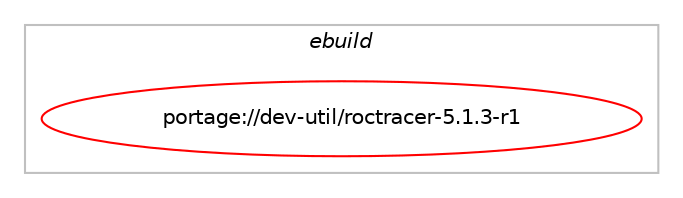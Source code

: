 digraph prolog {

# *************
# Graph options
# *************

newrank=true;
concentrate=true;
compound=true;
graph [rankdir=LR,fontname=Helvetica,fontsize=10,ranksep=1.5];#, ranksep=2.5, nodesep=0.2];
edge  [arrowhead=vee];
node  [fontname=Helvetica,fontsize=10];

# **********
# The ebuild
# **********

subgraph cluster_leftcol {
color=gray;
rank=same;
label=<<i>ebuild</i>>;
id [label="portage://dev-util/roctracer-5.1.3-r1", color=red, width=4, href="../dev-util/roctracer-5.1.3-r1.svg"];
}

# ****************
# The dependencies
# ****************

subgraph cluster_midcol {
color=gray;
label=<<i>dependencies</i>>;
subgraph cluster_compile {
fillcolor="#eeeeee";
style=filled;
label=<<i>compile</i>>;
# *** BEGIN UNKNOWN DEPENDENCY TYPE (TODO) ***
# id -> package_dependency(portage://dev-util/roctracer-5.1.3-r1,install,no,dev-libs,rocr-runtime,none,[,,],[slot(0),subslot(5.1)],[])
# *** END UNKNOWN DEPENDENCY TYPE (TODO) ***

# *** BEGIN UNKNOWN DEPENDENCY TYPE (TODO) ***
# id -> package_dependency(portage://dev-util/roctracer-5.1.3-r1,install,no,dev-util,hip,none,[,,],[slot(0),subslot(5.1)],[])
# *** END UNKNOWN DEPENDENCY TYPE (TODO) ***

}
subgraph cluster_compileandrun {
fillcolor="#eeeeee";
style=filled;
label=<<i>compile and run</i>>;
}
subgraph cluster_run {
fillcolor="#eeeeee";
style=filled;
label=<<i>run</i>>;
# *** BEGIN UNKNOWN DEPENDENCY TYPE (TODO) ***
# id -> package_dependency(portage://dev-util/roctracer-5.1.3-r1,run,no,dev-libs,rocr-runtime,none,[,,],[slot(0),subslot(5.1)],[])
# *** END UNKNOWN DEPENDENCY TYPE (TODO) ***

# *** BEGIN UNKNOWN DEPENDENCY TYPE (TODO) ***
# id -> package_dependency(portage://dev-util/roctracer-5.1.3-r1,run,no,dev-util,hip,none,[,,],[slot(0),subslot(5.1)],[])
# *** END UNKNOWN DEPENDENCY TYPE (TODO) ***

}
}

# **************
# The candidates
# **************

subgraph cluster_choices {
rank=same;
color=gray;
label=<<i>candidates</i>>;

}

}
